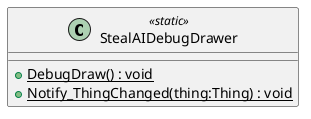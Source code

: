 @startuml
class StealAIDebugDrawer <<static>> {
    + {static} DebugDraw() : void
    + {static} Notify_ThingChanged(thing:Thing) : void
}
@enduml

